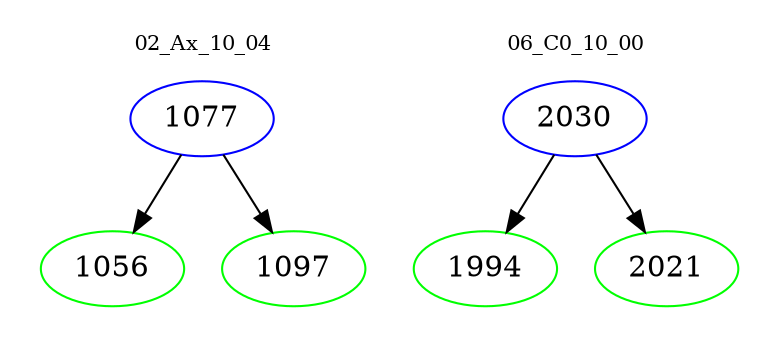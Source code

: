 digraph{
subgraph cluster_0 {
color = white
label = "02_Ax_10_04";
fontsize=10;
T0_1077 [label="1077", color="blue"]
T0_1077 -> T0_1056 [color="black"]
T0_1056 [label="1056", color="green"]
T0_1077 -> T0_1097 [color="black"]
T0_1097 [label="1097", color="green"]
}
subgraph cluster_1 {
color = white
label = "06_C0_10_00";
fontsize=10;
T1_2030 [label="2030", color="blue"]
T1_2030 -> T1_1994 [color="black"]
T1_1994 [label="1994", color="green"]
T1_2030 -> T1_2021 [color="black"]
T1_2021 [label="2021", color="green"]
}
}
